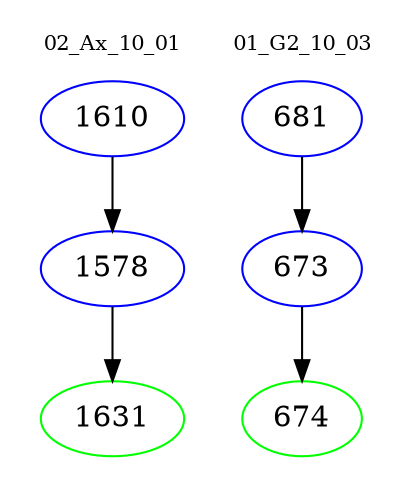 digraph{
subgraph cluster_0 {
color = white
label = "02_Ax_10_01";
fontsize=10;
T0_1610 [label="1610", color="blue"]
T0_1610 -> T0_1578 [color="black"]
T0_1578 [label="1578", color="blue"]
T0_1578 -> T0_1631 [color="black"]
T0_1631 [label="1631", color="green"]
}
subgraph cluster_1 {
color = white
label = "01_G2_10_03";
fontsize=10;
T1_681 [label="681", color="blue"]
T1_681 -> T1_673 [color="black"]
T1_673 [label="673", color="blue"]
T1_673 -> T1_674 [color="black"]
T1_674 [label="674", color="green"]
}
}

